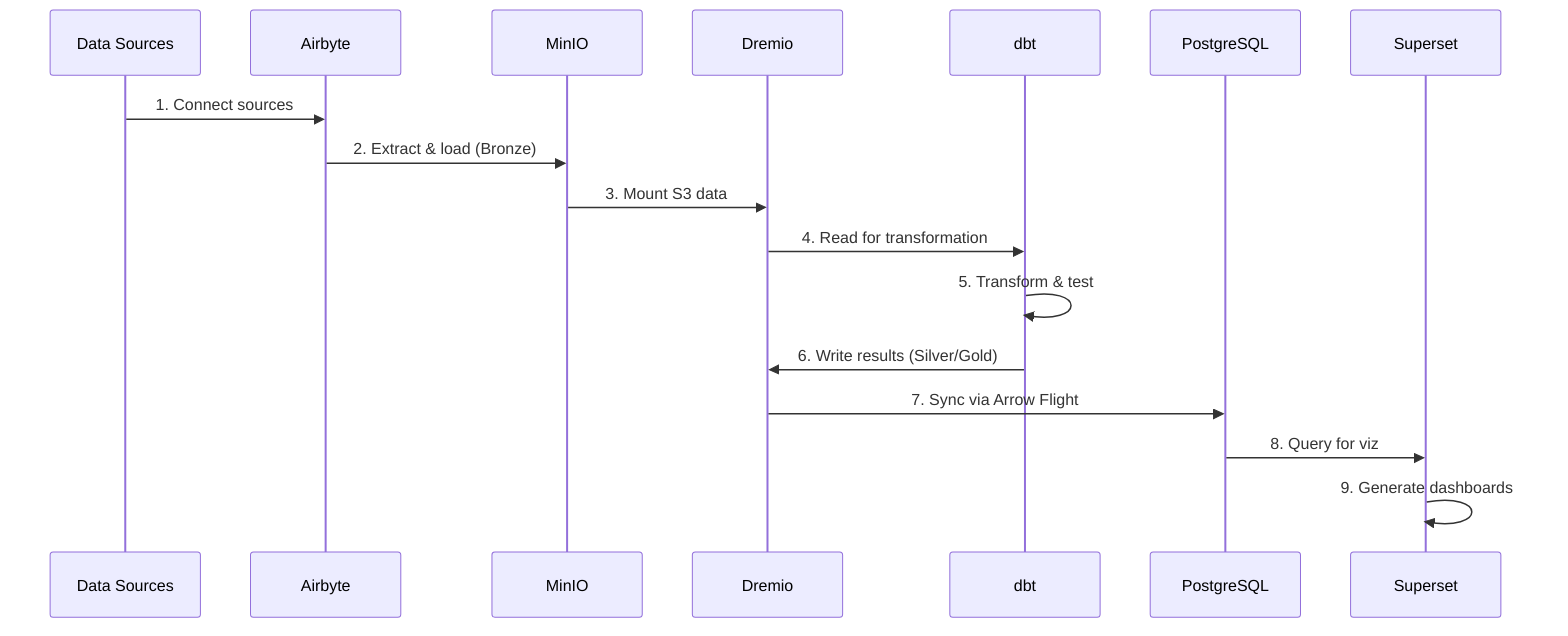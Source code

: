 sequenceDiagram
    participant Src as Data Sources
    participant Ab as Airbyte
    participant Min as MinIO
    participant Dr as Dremio
    participant Dbt as dbt
    participant Pg as PostgreSQL
    participant Sup as Superset
    
    Src->>Ab: 1. Connect sources
    Ab->>Min: 2. Extract & load (Bronze)
    Min->>Dr: 3. Mount S3 data
    Dr->>Dbt: 4. Read for transformation
    Dbt->>Dbt: 5. Transform & test
    Dbt->>Dr: 6. Write results (Silver/Gold)
    Dr->>Pg: 7. Sync via Arrow Flight
    Pg->>Sup: 8. Query for viz
    Sup->>Sup: 9. Generate dashboards